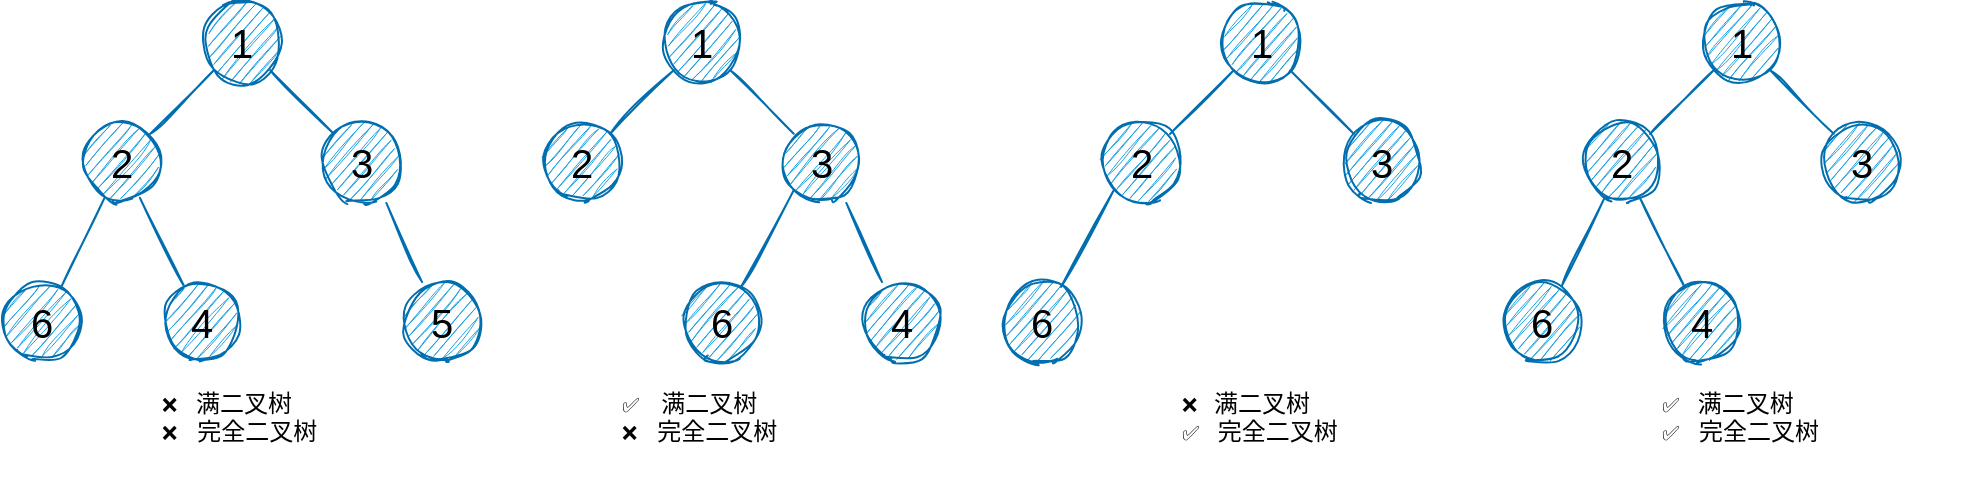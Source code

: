 <mxfile>
    <diagram id="N_f7JGh9qu5mkWohpCK6" name="Page-1">
        <mxGraphModel dx="2106" dy="652" grid="1" gridSize="10" guides="1" tooltips="1" connect="1" arrows="1" fold="1" page="1" pageScale="1" pageWidth="850" pageHeight="1100" math="0" shadow="0">
            <root>
                <mxCell id="0"/>
                <mxCell id="1" parent="0"/>
                <mxCell id="20" value="" style="group;fontColor=#000000;" vertex="1" connectable="0" parent="1">
                    <mxGeometry x="-110" y="140" width="240" height="240" as="geometry"/>
                </mxCell>
                <mxCell id="2" value="1" style="ellipse;whiteSpace=wrap;html=1;aspect=fixed;sketch=1;fillColor=#1ba1e2;strokeColor=#006EAF;fontSize=20;fontColor=#000000;" vertex="1" parent="20">
                    <mxGeometry x="100" width="40" height="40" as="geometry"/>
                </mxCell>
                <mxCell id="6" value="" style="endArrow=none;html=1;entryX=0;entryY=1;entryDx=0;entryDy=0;sketch=1;fillColor=#1ba1e2;strokeColor=#006EAF;fontColor=#000000;" edge="1" parent="20" target="2">
                    <mxGeometry width="50" height="50" relative="1" as="geometry">
                        <mxPoint x="74" y="66" as="sourcePoint"/>
                        <mxPoint x="150" y="200" as="targetPoint"/>
                    </mxGeometry>
                </mxCell>
                <mxCell id="8" value="" style="endArrow=none;html=1;entryX=0;entryY=0;entryDx=0;entryDy=0;exitX=1;exitY=1;exitDx=0;exitDy=0;sketch=1;fillColor=#1ba1e2;strokeColor=#006EAF;fontColor=#000000;" edge="1" parent="20" source="2">
                    <mxGeometry width="50" height="50" relative="1" as="geometry">
                        <mxPoint x="590" y="51.716" as="sourcePoint"/>
                        <mxPoint x="165.858" y="65.858" as="targetPoint"/>
                    </mxGeometry>
                </mxCell>
                <mxCell id="9" value="2" style="ellipse;whiteSpace=wrap;html=1;aspect=fixed;sketch=1;fillColor=#1ba1e2;strokeColor=#006EAF;fontSize=20;direction=west;fontColor=#000000;" vertex="1" parent="20">
                    <mxGeometry x="40" y="60" width="40" height="40" as="geometry"/>
                </mxCell>
                <mxCell id="10" value="3" style="ellipse;whiteSpace=wrap;html=1;aspect=fixed;sketch=1;fillColor=#1ba1e2;strokeColor=#006EAF;fontSize=20;direction=west;fontColor=#000000;" vertex="1" parent="20">
                    <mxGeometry x="160" y="60" width="40" height="40" as="geometry"/>
                </mxCell>
                <mxCell id="11" value="6" style="ellipse;whiteSpace=wrap;html=1;aspect=fixed;sketch=1;fillColor=#1ba1e2;strokeColor=#006EAF;fontSize=20;direction=west;fontColor=#000000;" vertex="1" parent="20">
                    <mxGeometry y="140" width="40" height="40" as="geometry"/>
                </mxCell>
                <mxCell id="12" value="4" style="ellipse;whiteSpace=wrap;html=1;aspect=fixed;sketch=1;fillColor=#1ba1e2;strokeColor=#006EAF;fontSize=20;direction=west;fontColor=#000000;" vertex="1" parent="20">
                    <mxGeometry x="80" y="140" width="40" height="40" as="geometry"/>
                </mxCell>
                <mxCell id="13" value="5" style="ellipse;whiteSpace=wrap;html=1;aspect=fixed;sketch=1;fillColor=#1ba1e2;strokeColor=#006EAF;fontSize=20;direction=west;fontColor=#000000;" vertex="1" parent="20">
                    <mxGeometry x="200" y="140" width="40" height="40" as="geometry"/>
                </mxCell>
                <mxCell id="14" value="" style="endArrow=none;html=1;exitX=1;exitY=0;exitDx=0;exitDy=0;sketch=1;fillColor=#1ba1e2;strokeColor=#006EAF;fontColor=#000000;" edge="1" parent="20" target="9">
                    <mxGeometry width="50" height="50" relative="1" as="geometry">
                        <mxPoint x="30" y="141.716" as="sourcePoint"/>
                        <mxPoint x="61.716" y="110" as="targetPoint"/>
                    </mxGeometry>
                </mxCell>
                <mxCell id="15" value="" style="endArrow=none;html=1;sketch=1;fillColor=#1ba1e2;strokeColor=#006EAF;fontColor=#000000;" edge="1" parent="20" source="12" target="9">
                    <mxGeometry width="50" height="50" relative="1" as="geometry">
                        <mxPoint x="70" y="131.716" as="sourcePoint"/>
                        <mxPoint x="101.716" y="100" as="targetPoint"/>
                    </mxGeometry>
                </mxCell>
                <mxCell id="16" value="" style="endArrow=none;html=1;sketch=1;fillColor=#1ba1e2;strokeColor=#006EAF;entryX=0.196;entryY=-0.012;entryDx=0;entryDy=0;entryPerimeter=0;exitX=0.75;exitY=1;exitDx=0;exitDy=0;exitPerimeter=0;fontColor=#000000;" edge="1" parent="20" source="13" target="10">
                    <mxGeometry width="50" height="50" relative="1" as="geometry">
                        <mxPoint x="101.056" y="152.111" as="sourcePoint"/>
                        <mxPoint x="78.944" y="107.889" as="targetPoint"/>
                    </mxGeometry>
                </mxCell>
                <mxCell id="19" value="&lt;font style=&quot;font-size: 10px&quot;&gt;❌&amp;nbsp;&lt;/font&gt;&amp;nbsp; 满二叉树&lt;br&gt;&lt;font style=&quot;font-size: 10px&quot;&gt;❌&lt;/font&gt;&amp;nbsp; &amp;nbsp;完全二叉树&lt;br&gt;&lt;span style=&quot;font-family: monospace; font-size: 0px;&quot;&gt;%3CmxGraphModel%3E%3Croot%3E%3CmxCell%20id%3D%220%22%2F%3E%3CmxCell%20id%3D%221%22%20parent%3D%220%22%2F%3E%3CmxCell%20id%3D%222%22%20value%3D%22%22%20style%3D%22endArrow%3Dnone%3Bhtml%3D1%3Bsketch%3D1%3BfillColor%3D%231ba1e2%3BstrokeColor%3D%23006EAF%3B%22%20edge%3D%221%22%20parent%3D%221%22%3E%3CmxGeometry%20width%3D%2250%22%20height%3D%2250%22%20relative%3D%221%22%20as%3D%22geometry%22%3E%3CmxPoint%20x%3D%22131.056%22%20y%3D%22282.111%22%20as%3D%22sourcePoint%22%2F%3E%3CmxPoint%20x%3D%22108.944%22%20y%3D%22237.889%22%20as%3D%22targetPoint%22%2F%3E%3C%2FmxGeometry%3E%3C%2FmxCell%3E%3C%2Froot%3E%3C%2FmxGraphModel%3E&lt;/span&gt;" style="text;html=1;align=left;verticalAlign=middle;resizable=0;points=[];autosize=1;fontSize=12;spacingTop=0;spacing=0;fontColor=#000000;" vertex="1" parent="20">
                    <mxGeometry x="80" y="190" width="100" height="50" as="geometry"/>
                </mxCell>
                <mxCell id="21" value="" style="group;fontColor=#000000;" vertex="1" connectable="0" parent="1">
                    <mxGeometry x="170" y="140" width="240" height="240" as="geometry"/>
                </mxCell>
                <mxCell id="22" value="1" style="ellipse;whiteSpace=wrap;html=1;aspect=fixed;sketch=1;fillColor=#1ba1e2;strokeColor=#006EAF;fontSize=20;fontColor=#000000;" vertex="1" parent="21">
                    <mxGeometry x="50" width="40" height="40" as="geometry"/>
                </mxCell>
                <mxCell id="23" value="" style="endArrow=none;html=1;entryX=0;entryY=1;entryDx=0;entryDy=0;sketch=1;fillColor=#1ba1e2;strokeColor=#006EAF;fontColor=#000000;" edge="1" parent="21" target="22">
                    <mxGeometry width="50" height="50" relative="1" as="geometry">
                        <mxPoint x="24" y="66" as="sourcePoint"/>
                        <mxPoint x="100" y="200" as="targetPoint"/>
                    </mxGeometry>
                </mxCell>
                <mxCell id="24" value="" style="endArrow=none;html=1;entryX=0;entryY=0;entryDx=0;entryDy=0;exitX=1;exitY=1;exitDx=0;exitDy=0;sketch=1;fillColor=#1ba1e2;strokeColor=#006EAF;fontColor=#000000;" edge="1" parent="21" source="22">
                    <mxGeometry width="50" height="50" relative="1" as="geometry">
                        <mxPoint x="540" y="51.716" as="sourcePoint"/>
                        <mxPoint x="115.858" y="65.858" as="targetPoint"/>
                    </mxGeometry>
                </mxCell>
                <mxCell id="25" value="2" style="ellipse;whiteSpace=wrap;html=1;aspect=fixed;sketch=1;fillColor=#1ba1e2;strokeColor=#006EAF;fontSize=20;direction=west;fontColor=#000000;" vertex="1" parent="21">
                    <mxGeometry x="-10" y="60" width="40" height="40" as="geometry"/>
                </mxCell>
                <mxCell id="26" value="3" style="ellipse;whiteSpace=wrap;html=1;aspect=fixed;sketch=1;fillColor=#1ba1e2;strokeColor=#006EAF;fontSize=20;direction=west;fontColor=#000000;" vertex="1" parent="21">
                    <mxGeometry x="110" y="60" width="40" height="40" as="geometry"/>
                </mxCell>
                <mxCell id="28" value="6" style="ellipse;whiteSpace=wrap;html=1;aspect=fixed;sketch=1;fillColor=#1ba1e2;strokeColor=#006EAF;fontSize=20;direction=west;fontColor=#000000;" vertex="1" parent="21">
                    <mxGeometry x="60" y="140" width="40" height="40" as="geometry"/>
                </mxCell>
                <mxCell id="29" value="4" style="ellipse;whiteSpace=wrap;html=1;aspect=fixed;sketch=1;fillColor=#1ba1e2;strokeColor=#006EAF;fontSize=20;direction=west;fontColor=#000000;" vertex="1" parent="21">
                    <mxGeometry x="150" y="140" width="40" height="40" as="geometry"/>
                </mxCell>
                <mxCell id="31" value="" style="endArrow=none;html=1;sketch=1;fillColor=#1ba1e2;strokeColor=#006EAF;entryX=1;entryY=0;entryDx=0;entryDy=0;fontColor=#000000;" edge="1" parent="21" source="28" target="26">
                    <mxGeometry width="50" height="50" relative="1" as="geometry">
                        <mxPoint x="20" y="131.716" as="sourcePoint"/>
                        <mxPoint x="51.716" y="100" as="targetPoint"/>
                    </mxGeometry>
                </mxCell>
                <mxCell id="32" value="" style="endArrow=none;html=1;sketch=1;fillColor=#1ba1e2;strokeColor=#006EAF;entryX=0.196;entryY=-0.012;entryDx=0;entryDy=0;entryPerimeter=0;exitX=0.75;exitY=1;exitDx=0;exitDy=0;exitPerimeter=0;fontColor=#000000;" edge="1" parent="21" source="29" target="26">
                    <mxGeometry width="50" height="50" relative="1" as="geometry">
                        <mxPoint x="51.056" y="152.111" as="sourcePoint"/>
                        <mxPoint x="28.944" y="107.889" as="targetPoint"/>
                    </mxGeometry>
                </mxCell>
                <mxCell id="33" value="&lt;font&gt;&lt;span style=&quot;font-size: 10px&quot;&gt;✅&amp;nbsp; &amp;nbsp;&amp;nbsp;&lt;/span&gt;&lt;/font&gt;满二叉树&lt;br&gt;&lt;font style=&quot;font-size: 10px&quot;&gt;❌&lt;/font&gt;&amp;nbsp; &amp;nbsp;完全二叉树&lt;br&gt;&lt;span style=&quot;font-family: monospace; font-size: 0px;&quot;&gt;%3CmxGraphModel%3E%3Croot%3E%3CmxCell%20id%3D%220%22%2F%3E%3CmxCell%20id%3D%221%22%20parent%3D%220%22%2F%3E%3CmxCell%20id%3D%222%22%20value%3D%22%22%20style%3D%22endArrow%3Dnone%3Bhtml%3D1%3Bsketch%3D1%3BfillColor%3D%231ba1e2%3BstrokeColor%3D%23006EAF%3B%22%20edge%3D%221%22%20parent%3D%221%22%3E%3CmxGeometry%20width%3D%2250%22%20height%3D%2250%22%20relative%3D%221%22%20as%3D%22geometry%22%3E%3CmxPoint%20x%3D%22131.056%22%20y%3D%22282.111%22%20as%3D%22sourcePoint%22%2F%3E%3CmxPoint%20x%3D%22108.944%22%20y%3D%22237.889%22%20as%3D%22targetPoint%22%2F%3E%3C%2FmxGeometry%3E%3C%2FmxCell%3E%3C%2Froot%3E%3C%2FmxGraphModel%3E&lt;/span&gt;" style="text;html=1;align=left;verticalAlign=middle;resizable=0;points=[];autosize=1;fontSize=12;spacingTop=0;spacing=0;fontColor=#000000;" vertex="1" parent="21">
                    <mxGeometry x="30" y="190" width="100" height="50" as="geometry"/>
                </mxCell>
                <mxCell id="35" value="1" style="ellipse;whiteSpace=wrap;html=1;aspect=fixed;sketch=1;fillColor=#1ba1e2;strokeColor=#006EAF;fontSize=20;fontColor=#000000;" vertex="1" parent="1">
                    <mxGeometry x="500" y="140" width="40" height="40" as="geometry"/>
                </mxCell>
                <mxCell id="36" value="" style="endArrow=none;html=1;entryX=0;entryY=1;entryDx=0;entryDy=0;sketch=1;fillColor=#1ba1e2;strokeColor=#006EAF;fontColor=#000000;" edge="1" parent="1" target="35">
                    <mxGeometry width="50" height="50" relative="1" as="geometry">
                        <mxPoint x="474" y="206" as="sourcePoint"/>
                        <mxPoint x="380" y="200" as="targetPoint"/>
                    </mxGeometry>
                </mxCell>
                <mxCell id="37" value="" style="endArrow=none;html=1;entryX=0;entryY=0;entryDx=0;entryDy=0;exitX=1;exitY=1;exitDx=0;exitDy=0;sketch=1;fillColor=#1ba1e2;strokeColor=#006EAF;fontColor=#000000;" edge="1" parent="1" source="35">
                    <mxGeometry width="50" height="50" relative="1" as="geometry">
                        <mxPoint x="820" y="51.716" as="sourcePoint"/>
                        <mxPoint x="565.858" y="205.858" as="targetPoint"/>
                    </mxGeometry>
                </mxCell>
                <mxCell id="38" value="2" style="ellipse;whiteSpace=wrap;html=1;aspect=fixed;sketch=1;fillColor=#1ba1e2;strokeColor=#006EAF;fontSize=20;direction=west;fontColor=#000000;" vertex="1" parent="1">
                    <mxGeometry x="440" y="200" width="40" height="40" as="geometry"/>
                </mxCell>
                <mxCell id="39" value="3" style="ellipse;whiteSpace=wrap;html=1;aspect=fixed;sketch=1;fillColor=#1ba1e2;strokeColor=#006EAF;fontSize=20;direction=west;fontColor=#000000;" vertex="1" parent="1">
                    <mxGeometry x="560" y="200" width="40" height="40" as="geometry"/>
                </mxCell>
                <mxCell id="40" value="6" style="ellipse;whiteSpace=wrap;html=1;aspect=fixed;sketch=1;fillColor=#1ba1e2;strokeColor=#006EAF;fontSize=20;direction=west;fontColor=#000000;" vertex="1" parent="1">
                    <mxGeometry x="390" y="280" width="40" height="40" as="geometry"/>
                </mxCell>
                <mxCell id="42" value="" style="endArrow=none;html=1;sketch=1;fillColor=#1ba1e2;strokeColor=#006EAF;entryX=1;entryY=0;entryDx=0;entryDy=0;fontColor=#000000;" edge="1" parent="1" source="40" target="38">
                    <mxGeometry width="50" height="50" relative="1" as="geometry">
                        <mxPoint x="300" y="131.716" as="sourcePoint"/>
                        <mxPoint x="331.716" y="100" as="targetPoint"/>
                    </mxGeometry>
                </mxCell>
                <mxCell id="44" value="&lt;span style=&quot;font-size: 10px&quot;&gt;❌&lt;/span&gt;&lt;font&gt;&lt;span style=&quot;font-size: 10px&quot;&gt;&amp;nbsp; &amp;nbsp;&lt;/span&gt;&lt;/font&gt;满二叉树&lt;br&gt;&lt;font style=&quot;font-size: 10px&quot;&gt;&lt;span style=&quot;&quot;&gt;✅&amp;nbsp;&lt;/span&gt;&lt;/font&gt;&amp;nbsp; 完全二叉树&lt;br&gt;&lt;span style=&quot;font-family: monospace; font-size: 0px;&quot;&gt;%3CmxGraphModel%3E%3Croot%3E%3CmxCell%20id%3D%220%22%2F%3E%3CmxCell%20id%3D%221%22%20parent%3D%220%22%2F%3E%3CmxCell%20id%3D%222%22%20value%3D%22%22%20style%3D%22endArrow%3Dnone%3Bhtml%3D1%3Bsketch%3D1%3BfillColor%3D%231ba1e2%3BstrokeColor%3D%23006EAF%3B%22%20edge%3D%221%22%20parent%3D%221%22%3E%3CmxGeometry%20width%3D%2250%22%20height%3D%2250%22%20relative%3D%221%22%20as%3D%22geometry%22%3E%3CmxPoint%20x%3D%22131.056%22%20y%3D%22282.111%22%20as%3D%22sourcePoint%22%2F%3E%3CmxPoint%20x%3D%22108.944%22%20y%3D%22237.889%22%20as%3D%22targetPoint%22%2F%3E%3C%2FmxGeometry%3E%3C%2FmxCell%3E%3C%2Froot%3E%3C%2FmxGraphModel%3E&lt;/span&gt;" style="text;html=1;align=left;verticalAlign=middle;resizable=0;points=[];autosize=1;fontSize=12;spacingTop=0;spacing=0;fontColor=#000000;" vertex="1" parent="1">
                    <mxGeometry x="480" y="330" width="90" height="50" as="geometry"/>
                </mxCell>
                <mxCell id="45" value="" style="group;fontColor=#000000;" vertex="1" connectable="0" parent="1">
                    <mxGeometry x="640" y="140" width="240" height="240" as="geometry"/>
                </mxCell>
                <mxCell id="46" value="1" style="ellipse;whiteSpace=wrap;html=1;aspect=fixed;sketch=1;fillColor=#1ba1e2;strokeColor=#006EAF;fontSize=20;fontColor=#000000;" vertex="1" parent="45">
                    <mxGeometry x="100" width="40" height="40" as="geometry"/>
                </mxCell>
                <mxCell id="47" value="" style="endArrow=none;html=1;entryX=0;entryY=1;entryDx=0;entryDy=0;sketch=1;fillColor=#1ba1e2;strokeColor=#006EAF;fontColor=#000000;" edge="1" parent="45" target="46">
                    <mxGeometry width="50" height="50" relative="1" as="geometry">
                        <mxPoint x="74" y="66" as="sourcePoint"/>
                        <mxPoint x="150" y="200" as="targetPoint"/>
                    </mxGeometry>
                </mxCell>
                <mxCell id="48" value="" style="endArrow=none;html=1;entryX=0;entryY=0;entryDx=0;entryDy=0;exitX=1;exitY=1;exitDx=0;exitDy=0;sketch=1;fillColor=#1ba1e2;strokeColor=#006EAF;fontColor=#000000;" edge="1" parent="45" source="46">
                    <mxGeometry width="50" height="50" relative="1" as="geometry">
                        <mxPoint x="590" y="51.716" as="sourcePoint"/>
                        <mxPoint x="165.858" y="65.858" as="targetPoint"/>
                    </mxGeometry>
                </mxCell>
                <mxCell id="49" value="2" style="ellipse;whiteSpace=wrap;html=1;aspect=fixed;sketch=1;fillColor=#1ba1e2;strokeColor=#006EAF;fontSize=20;direction=west;fontColor=#000000;" vertex="1" parent="45">
                    <mxGeometry x="40" y="60" width="40" height="40" as="geometry"/>
                </mxCell>
                <mxCell id="50" value="3" style="ellipse;whiteSpace=wrap;html=1;aspect=fixed;sketch=1;fillColor=#1ba1e2;strokeColor=#006EAF;fontSize=20;direction=west;fontColor=#000000;" vertex="1" parent="45">
                    <mxGeometry x="160" y="60" width="40" height="40" as="geometry"/>
                </mxCell>
                <mxCell id="51" value="6" style="ellipse;whiteSpace=wrap;html=1;aspect=fixed;sketch=1;fillColor=#1ba1e2;strokeColor=#006EAF;fontSize=20;direction=west;fontColor=#000000;" vertex="1" parent="45">
                    <mxGeometry y="140" width="40" height="40" as="geometry"/>
                </mxCell>
                <mxCell id="52" value="4" style="ellipse;whiteSpace=wrap;html=1;aspect=fixed;sketch=1;fillColor=#1ba1e2;strokeColor=#006EAF;fontSize=20;direction=west;fontColor=#000000;" vertex="1" parent="45">
                    <mxGeometry x="80" y="140" width="40" height="40" as="geometry"/>
                </mxCell>
                <mxCell id="54" value="" style="endArrow=none;html=1;exitX=1;exitY=0;exitDx=0;exitDy=0;sketch=1;fillColor=#1ba1e2;strokeColor=#006EAF;fontColor=#000000;" edge="1" parent="45" target="49">
                    <mxGeometry width="50" height="50" relative="1" as="geometry">
                        <mxPoint x="30" y="141.716" as="sourcePoint"/>
                        <mxPoint x="61.716" y="110" as="targetPoint"/>
                    </mxGeometry>
                </mxCell>
                <mxCell id="55" value="" style="endArrow=none;html=1;sketch=1;fillColor=#1ba1e2;strokeColor=#006EAF;fontColor=#000000;" edge="1" parent="45" source="52" target="49">
                    <mxGeometry width="50" height="50" relative="1" as="geometry">
                        <mxPoint x="70" y="131.716" as="sourcePoint"/>
                        <mxPoint x="101.716" y="100" as="targetPoint"/>
                    </mxGeometry>
                </mxCell>
                <mxCell id="57" value="&lt;font style=&quot;font-size: 10px&quot;&gt;&lt;span style=&quot;&quot;&gt;✅&lt;/span&gt;&amp;nbsp;&lt;/font&gt;&amp;nbsp; 满二叉树&lt;br&gt;&lt;span style=&quot;font-size: 10px;&quot;&gt;✅&lt;/span&gt;&amp;nbsp; &amp;nbsp;完全二叉树&lt;br&gt;&lt;span style=&quot;font-family: monospace; font-size: 0px;&quot;&gt;%3CmxGraphModel%3E%3Croot%3E%3CmxCell%20id%3D%220%22%2F%3E%3CmxCell%20id%3D%221%22%20parent%3D%220%22%2F%3E%3CmxCell%20id%3D%222%22%20value%3D%22%22%20style%3D%22endArrow%3Dnone%3Bhtml%3D1%3Bsketch%3D1%3BfillColor%3D%231ba1e2%3BstrokeColor%3D%23006EAF%3B%22%20edge%3D%221%22%20parent%3D%221%22%3E%3CmxGeometry%20width%3D%2250%22%20height%3D%2250%22%20relative%3D%221%22%20as%3D%22geometry%22%3E%3CmxPoint%20x%3D%22131.056%22%20y%3D%22282.111%22%20as%3D%22sourcePoint%22%2F%3E%3CmxPoint%20x%3D%22108.944%22%20y%3D%22237.889%22%20as%3D%22targetPoint%22%2F%3E%3C%2FmxGeometry%3E%3C%2FmxCell%3E%3C%2Froot%3E%3C%2FmxGraphModel%3E&lt;/span&gt;" style="text;html=1;align=left;verticalAlign=middle;resizable=0;points=[];autosize=1;fontSize=12;spacingTop=0;spacing=0;fontColor=#000000;" vertex="1" parent="45">
                    <mxGeometry x="80" y="190" width="100" height="50" as="geometry"/>
                </mxCell>
            </root>
        </mxGraphModel>
    </diagram>
</mxfile>